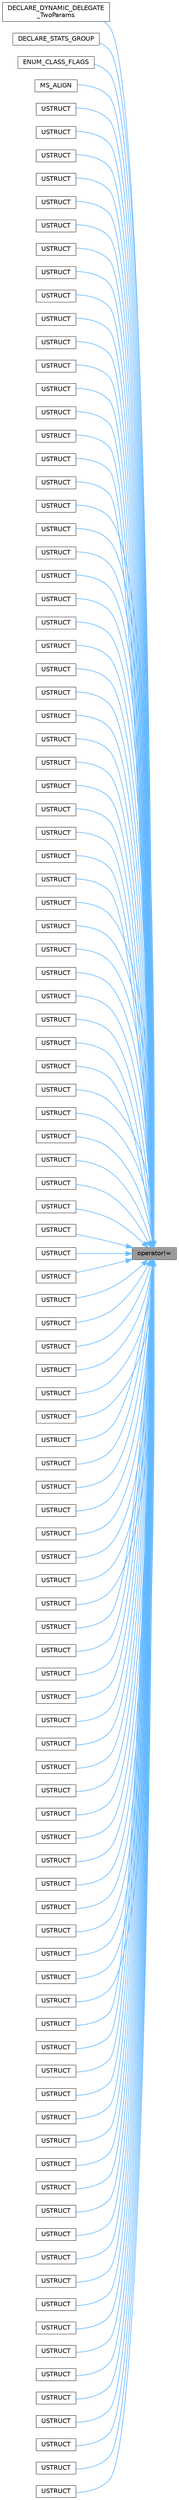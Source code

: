 digraph "operator!="
{
 // INTERACTIVE_SVG=YES
 // LATEX_PDF_SIZE
  bgcolor="transparent";
  edge [fontname=Helvetica,fontsize=10,labelfontname=Helvetica,labelfontsize=10];
  node [fontname=Helvetica,fontsize=10,shape=box,height=0.2,width=0.4];
  rankdir="RL";
  Node1 [id="Node000001",label="operator!=",height=0.2,width=0.4,color="gray40", fillcolor="grey60", style="filled", fontcolor="black",tooltip=" "];
  Node1 -> Node2 [id="edge1_Node000001_Node000002",dir="back",color="steelblue1",style="solid",tooltip=" "];
  Node2 [id="Node000002",label="DECLARE_DYNAMIC_DELEGATE\l_TwoParams",height=0.2,width=0.4,color="grey40", fillcolor="white", style="filled",URL="$d4/d15/GameplayEffect_8h.html#a5849bd5e985529dcca4c3bf04df9f508",tooltip=" "];
  Node1 -> Node3 [id="edge2_Node000001_Node000003",dir="back",color="steelblue1",style="solid",tooltip=" "];
  Node3 [id="Node000003",label="DECLARE_STATS_GROUP",height=0.2,width=0.4,color="grey40", fillcolor="white", style="filled",URL="$da/d32/MovieSceneEntitySystemTypes_8h.html#a5c81dfc18995ea372f027e6c37c9b374",tooltip=" "];
  Node1 -> Node4 [id="edge3_Node000001_Node000004",dir="back",color="steelblue1",style="solid",tooltip=" "];
  Node4 [id="Node000004",label="ENUM_CLASS_FLAGS",height=0.2,width=0.4,color="grey40", fillcolor="white", style="filled",URL="$d1/d22/KeyDrawParams_8h.html#a0ef82c3d82578cab4461b7af9db56122",tooltip="Structure defining how a key should be drawn."];
  Node1 -> Node5 [id="edge4_Node000001_Node000005",dir="back",color="steelblue1",style="solid",tooltip=" "];
  Node5 [id="Node000005",label="MS_ALIGN",height=0.2,width=0.4,color="grey40", fillcolor="white", style="filled",URL="$d4/de7/LockFreeList_8h.html#a2060f12288010a68d176ede69d6d5886",tooltip=" "];
  Node1 -> Node6 [id="edge5_Node000001_Node000006",dir="back",color="steelblue1",style="solid",tooltip=" "];
  Node6 [id="Node000006",label="USTRUCT",height=0.2,width=0.4,color="grey40", fillcolor="white", style="filled",URL="$db/d0a/ActiveGameplayEffectHandle_8h.html#a5ff0b3a939b532d2cb0ce8c3e41ed533",tooltip="This handle is required for things outside of FActiveGameplayEffectsContainer to refer to a specific ..."];
  Node1 -> Node7 [id="edge6_Node000001_Node000007",dir="back",color="steelblue1",style="solid",tooltip=" "];
  Node7 [id="Node000007",label="USTRUCT",height=0.2,width=0.4,color="grey40", fillcolor="white", style="filled",URL="$dc/d9e/WorldPartitionActorContainerID_8h.html#a55b846aa2fa8030d9bb71a16ecbce7a1",tooltip=" "];
  Node1 -> Node8 [id="edge7_Node000001_Node000008",dir="back",color="steelblue1",style="solid",tooltip=" "];
  Node8 [id="Node000008",label="USTRUCT",height=0.2,width=0.4,color="grey40", fillcolor="white", style="filled",URL="$df/d4b/ActorInstanceHandle_8h.html#aa6246881ed835fb78b4d883fd863a3fc",tooltip="Handle to a unique object."];
  Node1 -> Node9 [id="edge8_Node000001_Node000009",dir="back",color="steelblue1",style="solid",tooltip=" "];
  Node9 [id="Node000009",label="USTRUCT",height=0.2,width=0.4,color="grey40", fillcolor="white", style="filled",URL="$d9/d79/Anchors_8h.html#a715dab60b7903ee70fe5bdffec85e9c8",tooltip="Describes how a widget is anchored."];
  Node1 -> Node10 [id="edge9_Node000001_Node000010",dir="back",color="steelblue1",style="solid",tooltip=" "];
  Node10 [id="Node000010",label="USTRUCT",height=0.2,width=0.4,color="grey40", fillcolor="white", style="filled",URL="$d7/d2c/CurveIdentifier_8h.html#acbb925589a231350ea2004d1856d1c88",tooltip="Enum used to determine a component channel of a transform curve."];
  Node1 -> Node11 [id="edge10_Node000001_Node000011",dir="back",color="steelblue1",style="solid",tooltip=" "];
  Node11 [id="Node000011",label="USTRUCT",height=0.2,width=0.4,color="grey40", fillcolor="white", style="filled",URL="$d5/daf/ParamType_8h.html#a4146eb8b3a5110435bb8d0d4abee01b3",tooltip="Representation of a parameter's type."];
  Node1 -> Node12 [id="edge11_Node000001_Node000012",dir="back",color="steelblue1",style="solid",tooltip=" "];
  Node12 [id="Node000012",label="USTRUCT",height=0.2,width=0.4,color="grey40", fillcolor="white", style="filled",URL="$d4/d15/GameplayEffect_8h.html#a568860ba41651bac2974a1d38187f738",tooltip="Struct representing a float whose magnitude is dictated by a backing attribute and a calculation poli..."];
  Node1 -> Node13 [id="edge12_Node000001_Node000013",dir="back",color="steelblue1",style="solid",tooltip=" "];
  Node13 [id="Node000013",label="USTRUCT",height=0.2,width=0.4,color="grey40", fillcolor="white", style="filled",URL="$d2/d75/BoneReference_8h.html#a0f6d4b331d4755f6149a6a545932e56d",tooltip=" "];
  Node1 -> Node14 [id="edge13_Node000001_Node000014",dir="back",color="steelblue1",style="solid",tooltip=" "];
  Node14 [id="Node000014",label="USTRUCT",height=0.2,width=0.4,color="grey40", fillcolor="white", style="filled",URL="$d6/df5/NiagaraDataInterfaceChaosDestruction_8h.html#a88e3953cdfbaf0bff08c2b1ff1a85b94",tooltip=" "];
  Node1 -> Node15 [id="edge14_Node000001_Node000015",dir="back",color="steelblue1",style="solid",tooltip=" "];
  Node15 [id="Node000015",label="USTRUCT",height=0.2,width=0.4,color="grey40", fillcolor="white", style="filled",URL="$d0/d16/ClusterUnionComponent_8h.html#a25ad970a563bc1a9ce96be988769802a",tooltip=" "];
  Node1 -> Node16 [id="edge15_Node000001_Node000016",dir="back",color="steelblue1",style="solid",tooltip=" "];
  Node16 [id="Node000016",label="USTRUCT",height=0.2,width=0.4,color="grey40", fillcolor="white", style="filled",URL="$d3/d42/BodyInstance_8h.html#a0b207dbfcbcfe00155dd667b90756992",tooltip=" "];
  Node1 -> Node17 [id="edge16_Node000001_Node000017",dir="back",color="steelblue1",style="solid",tooltip=" "];
  Node17 [id="Node000017",label="USTRUCT",height=0.2,width=0.4,color="grey40", fillcolor="white", style="filled",URL="$db/d2b/CommonUITypes_8h.html#a33ca5e8043990b30fcd540e140bca700",tooltip=" "];
  Node1 -> Node18 [id="edge17_Node000001_Node000018",dir="back",color="steelblue1",style="solid",tooltip=" "];
  Node18 [id="Node000018",label="USTRUCT",height=0.2,width=0.4,color="grey40", fillcolor="white", style="filled",URL="$db/def/CurveTable_8h.html#a18296535e14db825879b914052caf4eb",tooltip="Whether the curve table contains simple, rich, or no curves."];
  Node1 -> Node19 [id="edge18_Node000001_Node000019",dir="back",color="steelblue1",style="solid",tooltip=" "];
  Node19 [id="Node000019",label="USTRUCT",height=0.2,width=0.4,color="grey40", fillcolor="white", style="filled",URL="$db/d8b/DialogueTypes_8h.html#afbbf2347ee85e2041a23526986b9f90b",tooltip=" "];
  Node1 -> Node20 [id="edge19_Node000001_Node000020",dir="back",color="steelblue1",style="solid",tooltip=" "];
  Node20 [id="Node000020",label="USTRUCT",height=0.2,width=0.4,color="grey40", fillcolor="white", style="filled",URL="$d1/d26/DisplayClusterPositionalParams_8h.html#acade86d7dcf828b0ed49e09964f0f1c6",tooltip="Positional location and rotation parameters for use with nDisplay stage actors."];
  Node1 -> Node21 [id="edge20_Node000001_Node000021",dir="back",color="steelblue1",style="solid",tooltip=" "];
  Node21 [id="Node000021",label="USTRUCT",height=0.2,width=0.4,color="grey40", fillcolor="white", style="filled",URL="$d0/dc0/EdGraphNode_8h.html#ad31ccaf58234734ee79f660f393cd776",tooltip="Struct used to define information for terminal types, e.g."];
  Node1 -> Node22 [id="edge21_Node000001_Node000022",dir="back",color="steelblue1",style="solid",tooltip=" "];
  Node22 [id="Node000022",label="USTRUCT",height=0.2,width=0.4,color="grey40", fillcolor="white", style="filled",URL="$dd/d98/MeshTypes_8h.html#ac34174c361930af14adf112b56e7e2e4",tooltip=" "];
  Node1 -> Node23 [id="edge22_Node000001_Node000023",dir="back",color="steelblue1",style="solid",tooltip=" "];
  Node23 [id="Node000023",label="USTRUCT",height=0.2,width=0.4,color="grey40", fillcolor="white", style="filled",URL="$da/d65/ExternalSpatialAccelerationPayload_8h.html#a6de77a3214ca9f2b06e4043f94237901",tooltip="This is a Chaos spatial acceleration payload that can be used for spatial acceleration structures tha..."];
  Node1 -> Node24 [id="edge23_Node000001_Node000024",dir="back",color="steelblue1",style="solid",tooltip=" "];
  Node24 [id="Node000024",label="USTRUCT",height=0.2,width=0.4,color="grey40", fillcolor="white", style="filled",URL="$df/d09/CompositeFont_8h.html#a2e95fc457193dbc4d01d585901d9a296",tooltip="Payload data describing an individual font in a typeface."];
  Node1 -> Node25 [id="edge24_Node000001_Node000025",dir="back",color="steelblue1",style="solid",tooltip=" "];
  Node25 [id="Node000025",label="USTRUCT",height=0.2,width=0.4,color="grey40", fillcolor="white", style="filled",URL="$dd/daf/GameplayAbilitySpec_8h.html#a5df4dc62533d6df161efaba3fe12d4e7",tooltip="Describes what happens when a GameplayEffect, that is granting an active ability, is removed from its..."];
  Node1 -> Node26 [id="edge25_Node000001_Node000026",dir="back",color="steelblue1",style="solid",tooltip=" "];
  Node26 [id="Node000026",label="USTRUCT",height=0.2,width=0.4,color="grey40", fillcolor="white", style="filled",URL="$dc/d99/GameplayAbilitySpecHandle_8h.html#a037611dcc701e7cb274af57493c7657c",tooltip="This file exists in addition so that GameplayEffect.h can use FGameplayAbilitySpec without having to ..."];
  Node1 -> Node27 [id="edge26_Node000001_Node000027",dir="back",color="steelblue1",style="solid",tooltip=" "];
  Node27 [id="Node000027",label="USTRUCT",height=0.2,width=0.4,color="grey40", fillcolor="white", style="filled",URL="$dd/d62/GameplayEffectAttributeCaptureDefinition_8h.html#a24d8b321e81277843ddabf12d2fec978",tooltip="Enumeration for options of where to capture gameplay attributes from for gameplay effects."];
  Node1 -> Node28 [id="edge27_Node000001_Node000028",dir="back",color="steelblue1",style="solid",tooltip=" "];
  Node28 [id="Node000028",label="USTRUCT",height=0.2,width=0.4,color="grey40", fillcolor="white", style="filled",URL="$d7/d59/GameplayEffectTypes_8h.html#a599a3694b2703844950a7aa71b99198e",tooltip="Valid gameplay modifier evaluation channels; Displayed and renamed via game-specific aliases and opti..."];
  Node1 -> Node29 [id="edge28_Node000001_Node000029",dir="back",color="steelblue1",style="solid",tooltip=" "];
  Node29 [id="Node000029",label="USTRUCT",height=0.2,width=0.4,color="grey40", fillcolor="white", style="filled",URL="$d3/d22/GameplayTask_8h.html#a724e4afc6e53472301e758fa49fe2099",tooltip=" "];
  Node1 -> Node30 [id="edge29_Node000001_Node000030",dir="back",color="steelblue1",style="solid",tooltip=" "];
  Node30 [id="Node000030",label="USTRUCT",height=0.2,width=0.4,color="grey40", fillcolor="white", style="filled",URL="$d5/dd6/AbilitySystemBlueprintLibrary_8h.html#aeadc627e17bc01988a5025fc2262c183",tooltip="Handle to a event wrapper listening for gameplay tag change(s) via one of the BindEventWrapper<to gam..."];
  Node1 -> Node31 [id="edge30_Node000001_Node000031",dir="back",color="steelblue1",style="solid",tooltip=" "];
  Node31 [id="Node000031",label="USTRUCT",height=0.2,width=0.4,color="grey40", fillcolor="white", style="filled",URL="$d3/d8b/Geometry_8h.html#a15119967b9d5f4bef75b49bd3689e2d8",tooltip="Represents the position, size, and absolute position of a Widget in Slate."];
  Node1 -> Node32 [id="edge31_Node000001_Node000032",dir="back",color="steelblue1",style="solid",tooltip=" "];
  Node32 [id="Node000032",label="USTRUCT",height=0.2,width=0.4,color="grey40", fillcolor="white", style="filled",URL="$da/d88/InputSettings_8h.html#ad2efd11102c37a3889066ce3a13168c6",tooltip="What is the primary use of an input device type?"];
  Node1 -> Node33 [id="edge32_Node000001_Node000033",dir="back",color="steelblue1",style="solid",tooltip=" "];
  Node33 [id="Node000033",label="USTRUCT",height=0.2,width=0.4,color="grey40", fillcolor="white", style="filled",URL="$d3/d25/AnimInertializationRequest_8h.html#a5e4767a613707053baafe98f03aafcfc",tooltip=" "];
  Node1 -> Node34 [id="edge33_Node000001_Node000034",dir="back",color="steelblue1",style="solid",tooltip=" "];
  Node34 [id="Node000034",label="USTRUCT",height=0.2,width=0.4,color="grey40", fillcolor="white", style="filled",URL="$da/dfe/InputChord_8h.html#a4492bee21d15f9d6b10360331cf3de33",tooltip="An Input Chord is a key and the modifier keys that are to be held with it."];
  Node1 -> Node35 [id="edge34_Node000001_Node000035",dir="back",color="steelblue1",style="solid",tooltip=" "];
  Node35 [id="Node000035",label="USTRUCT",height=0.2,width=0.4,color="grey40", fillcolor="white", style="filled",URL="$de/d27/InputDevicePropertyHandle_8h.html#a6ee76c7c65326414a1d3ed2eeeaa5d13",tooltip="A handle to an active input device property that is being used by the InputDeviceSubsytem."];
  Node1 -> Node36 [id="edge35_Node000001_Node000036",dir="back",color="steelblue1",style="solid",tooltip=" "];
  Node36 [id="Node000036",label="USTRUCT",height=0.2,width=0.4,color="grey40", fillcolor="white", style="filled",URL="$dc/df3/StructUtils_2InstancedStructContainer_8h.html#a5895ae85da76e661028316b61143d273",tooltip="Array of heterogeneous structs."];
  Node1 -> Node37 [id="edge36_Node000001_Node000037",dir="back",color="steelblue1",style="solid",tooltip=" "];
  Node37 [id="Node000037",label="USTRUCT",height=0.2,width=0.4,color="grey40", fillcolor="white", style="filled",URL="$d1/def/ISMPartitionClient_8h.html#ad70dbaaac83ce7c12fdbc3960c17ba65",tooltip=" "];
  Node1 -> Node38 [id="edge37_Node000001_Node000038",dir="back",color="steelblue1",style="solid",tooltip=" "];
  Node38 [id="Node000038",label="USTRUCT",height=0.2,width=0.4,color="grey40", fillcolor="white", style="filled",URL="$dd/d82/ISMComponentDescriptor_8h.html#a112553c31689709297750cc546cb6f1b",tooltip="Struct that holds the relevant properties that can help decide if instances of different StaticMeshCo..."];
  Node1 -> Node39 [id="edge38_Node000001_Node000039",dir="back",color="steelblue1",style="solid",tooltip=" "];
  Node39 [id="Node000039",label="USTRUCT",height=0.2,width=0.4,color="grey40", fillcolor="white", style="filled",URL="$de/d34/InputCoreTypes_8h.html#aa62ae86909b077fa92c31e5cf5d0b691",tooltip=" "];
  Node1 -> Node40 [id="edge39_Node000001_Node000040",dir="back",color="steelblue1",style="solid",tooltip=" "];
  Node40 [id="Node000040",label="USTRUCT",height=0.2,width=0.4,color="grey40", fillcolor="white", style="filled",URL="$da/d21/KeyHandle_8h.html#aa1797e4af9415aba1f33568baff9b499",tooltip="Represents a mapping of key handles to key index that may be serialized."];
  Node1 -> Node41 [id="edge40_Node000001_Node000041",dir="back",color="steelblue1",style="solid",tooltip=" "];
  Node41 [id="Node000041",label="USTRUCT",height=0.2,width=0.4,color="grey40", fillcolor="white", style="filled",URL="$d6/def/Margin_8h.html#a72f6cd04a90b946fdbe43f22bec26513",tooltip="Describes the space around a Widget."];
  Node1 -> Node42 [id="edge41_Node000001_Node000042",dir="back",color="steelblue1",style="solid",tooltip=" "];
  Node42 [id="Node000042",label="USTRUCT",height=0.2,width=0.4,color="grey40", fillcolor="white", style="filled",URL="$d8/dfa/MaterialInstanceBasePropertyOverrides_8h.html#a5661bab28cbe85e0ac839f23c3d151b4",tooltip="Properties from the base material that can be overridden in material instances."];
  Node1 -> Node43 [id="edge42_Node000001_Node000043",dir="back",color="steelblue1",style="solid",tooltip=" "];
  Node43 [id="Node000043",label="USTRUCT",height=0.2,width=0.4,color="grey40", fillcolor="white", style="filled",URL="$df/d12/MaterialLayersFunctions_8h.html#ab9758862390b3cc3bb5141640ae820a5",tooltip=" "];
  Node1 -> Node44 [id="edge43_Node000001_Node000044",dir="back",color="steelblue1",style="solid",tooltip=" "];
  Node44 [id="Node000044",label="USTRUCT",height=0.2,width=0.4,color="grey40", fillcolor="white", style="filled",URL="$dc/d31/MaterialTypes_8h.html#ac3bc8b440ba08552e54b7e784c0a607a",tooltip=" "];
  Node1 -> Node45 [id="edge44_Node000001_Node000045",dir="back",color="steelblue1",style="solid",tooltip=" "];
  Node45 [id="Node000045",label="USTRUCT",height=0.2,width=0.4,color="grey40", fillcolor="white", style="filled",URL="$d9/d6c/MaterialMerging_8h.html#a0ba337b222b12524042e207d10b6f3a6",tooltip=" "];
  Node1 -> Node46 [id="edge45_Node000001_Node000046",dir="back",color="steelblue1",style="solid",tooltip=" "];
  Node46 [id="Node000046",label="USTRUCT",height=0.2,width=0.4,color="grey40", fillcolor="white", style="filled",URL="$d8/de9/MeshApproximationSettings_8h.html#a1329e576ed519d68ea19e027e9c1067c",tooltip=" "];
  Node1 -> Node47 [id="edge46_Node000001_Node000047",dir="back",color="steelblue1",style="solid",tooltip=" "];
  Node47 [id="Node000047",label="USTRUCT",height=0.2,width=0.4,color="grey40", fillcolor="white", style="filled",URL="$d6/d5d/MeshProxySettings_8h.html#a2a87ba2bc9a449c310a622bda90031b1",tooltip=" "];
  Node1 -> Node48 [id="edge47_Node000001_Node000048",dir="back",color="steelblue1",style="solid",tooltip=" "];
  Node48 [id="Node000048",label="USTRUCT",height=0.2,width=0.4,color="grey40", fillcolor="white", style="filled",URL="$d6/da8/MeshReductionSettings_8h.html#a6ed8d4d7342773c80087ed122054bdb3",tooltip="Enum specifying the reduction type to use when simplifying static meshes with the engines internal to..."];
  Node1 -> Node49 [id="edge48_Node000001_Node000049",dir="back",color="steelblue1",style="solid",tooltip=" "];
  Node49 [id="Node000049",label="USTRUCT",height=0.2,width=0.4,color="grey40", fillcolor="white", style="filled",URL="$d6/d11/ColorChannelFilterPropertyType_8h.html#a642c0cfeb0e5be53d7f12fee8fca04cf",tooltip=" "];
  Node1 -> Node50 [id="edge49_Node000001_Node000050",dir="back",color="steelblue1",style="solid",tooltip=" "];
  Node50 [id="Node000050",label="USTRUCT",height=0.2,width=0.4,color="grey40", fillcolor="white", style="filled",URL="$d0/dc9/MovementModifier_8h.html#ab237ac7ae80520d734816ba544a2e47b",tooltip="Handle to identify movement modifiers."];
  Node1 -> Node51 [id="edge50_Node000001_Node000051",dir="back",color="steelblue1",style="solid",tooltip=" "];
  Node51 [id="Node000051",label="USTRUCT",height=0.2,width=0.4,color="grey40", fillcolor="white", style="filled",URL="$de/d12/MovieSceneActorReferenceSection_8h.html#afcaf40ea5f003ff46b6245936e185379",tooltip=" "];
  Node1 -> Node52 [id="edge51_Node000001_Node000052",dir="back",color="steelblue1",style="solid",tooltip=" "];
  Node52 [id="Node000052",label="USTRUCT",height=0.2,width=0.4,color="grey40", fillcolor="white", style="filled",URL="$d3/d80/MovieSceneBindingProxy_8h.html#a66b40f751c7c73b5d1e1287e956b9fa6",tooltip=" "];
  Node1 -> Node53 [id="edge52_Node000001_Node000053",dir="back",color="steelblue1",style="solid",tooltip=" "];
  Node53 [id="Node000053",label="USTRUCT",height=0.2,width=0.4,color="grey40", fillcolor="white", style="filled",URL="$d3/d7d/MovieSceneDoubleChannel_8h.html#a3efbf1556f8e81643abb63e32da0d003",tooltip=" "];
  Node1 -> Node54 [id="edge53_Node000001_Node000054",dir="back",color="steelblue1",style="solid",tooltip=" "];
  Node54 [id="Node000054",label="USTRUCT",height=0.2,width=0.4,color="grey40", fillcolor="white", style="filled",URL="$d6/d5d/MovieSceneEvaluationField_8h.html#aae1cc032ef23b2597de878fcec682b64",tooltip="A key that uniquely identifies an entity by its owner and ID."];
  Node1 -> Node55 [id="edge54_Node000001_Node000055",dir="back",color="steelblue1",style="solid",tooltip=" "];
  Node55 [id="Node000055",label="USTRUCT",height=0.2,width=0.4,color="grey40", fillcolor="white", style="filled",URL="$d6/dc4/MovieSceneEventSection_8h.html#ab2849abd9d1a276dd1fd32fcb2177aad",tooltip=" "];
  Node1 -> Node56 [id="edge55_Node000001_Node000056",dir="back",color="steelblue1",style="solid",tooltip=" "];
  Node56 [id="Node000056",label="USTRUCT",height=0.2,width=0.4,color="grey40", fillcolor="white", style="filled",URL="$d9/d9e/MovieSceneFloatChannel_8h.html#a63218da1b5c6b65abd8c1000edb6c16e",tooltip=" "];
  Node1 -> Node57 [id="edge56_Node000001_Node000057",dir="back",color="steelblue1",style="solid",tooltip=" "];
  Node57 [id="Node000057",label="USTRUCT",height=0.2,width=0.4,color="grey40", fillcolor="white", style="filled",URL="$dd/d8e/MovieSceneNumericVariant_8h.html#a9be0a9bb8bf5fafa2bf7576820b9644e",tooltip="A variant type that masquerades as a numeric (double) value."];
  Node1 -> Node58 [id="edge57_Node000001_Node000058",dir="back",color="steelblue1",style="solid",tooltip=" "];
  Node58 [id="Node000058",label="USTRUCT",height=0.2,width=0.4,color="grey40", fillcolor="white", style="filled",URL="$dd/d34/MovieSceneSegment_8h.html#a59d9cac10b908fdcb0ba0fbbbbb7f133",tooltip="A unique identifier for a segment within a FMovieSceneEvaluationTrackSegments container."];
  Node1 -> Node59 [id="edge58_Node000001_Node000059",dir="back",color="steelblue1",style="solid",tooltip=" "];
  Node59 [id="Node000059",label="USTRUCT",height=0.2,width=0.4,color="grey40", fillcolor="white", style="filled",URL="$de/d78/MovieSceneSequenceID_8h.html#ac5e93702a8e0988c9c07f73676feb81a",tooltip=" "];
  Node1 -> Node60 [id="edge59_Node000001_Node000060",dir="back",color="steelblue1",style="solid",tooltip=" "];
  Node60 [id="Node000060",label="USTRUCT",height=0.2,width=0.4,color="grey40", fillcolor="white", style="filled",URL="$d0/dbf/MovieSceneSequenceTickInterval_8h.html#ad0ac07ef7648137214d5e0810af1fb6f",tooltip="Structure defining a concrete tick interval for a Sequencer based evaluation."];
  Node1 -> Node61 [id="edge60_Node000001_Node000061",dir="back",color="steelblue1",style="solid",tooltip=" "];
  Node61 [id="Node000061",label="USTRUCT",height=0.2,width=0.4,color="grey40", fillcolor="white", style="filled",URL="$d2/db2/MovieSceneCurveChannelCommon_8h.html#a3f306ae0c6149c9416ed58455d5e148c",tooltip="Tangents for curve channel control points."];
  Node1 -> Node62 [id="edge61_Node000001_Node000062",dir="back",color="steelblue1",style="solid",tooltip=" "];
  Node62 [id="Node000062",label="USTRUCT",height=0.2,width=0.4,color="grey40", fillcolor="white", style="filled",URL="$dc/dc4/MovieSceneTimeTransform_8h.html#a77a83e26832f43d482a1dedb74bebbe4",tooltip="Movie scene sequence transform class that transforms from one time-space to another."];
  Node1 -> Node63 [id="edge62_Node000001_Node000063",dir="back",color="steelblue1",style="solid",tooltip=" "];
  Node63 [id="Node000063",label="USTRUCT",height=0.2,width=0.4,color="grey40", fillcolor="white", style="filled",URL="$d1/dcf/MovieSceneTimeWarping_8h.html#ae50665c20bf0b56d1cf4cc858fd77ffe",tooltip="Transform time by warping it around from end to start."];
  Node1 -> Node64 [id="edge63_Node000001_Node000064",dir="back",color="steelblue1",style="solid",tooltip=" "];
  Node64 [id="Node000064",label="USTRUCT",height=0.2,width=0.4,color="grey40", fillcolor="white", style="filled",URL="$dd/db8/MovieSceneTrackIdentifier_8h.html#a85b0e68e26216c99cba7f75777cf53b5",tooltip=" "];
  Node1 -> Node65 [id="edge64_Node000001_Node000065",dir="back",color="steelblue1",style="solid",tooltip=" "];
  Node65 [id="Node000065",label="USTRUCT",height=0.2,width=0.4,color="grey40", fillcolor="white", style="filled",URL="$d3/d13/MusicTempometerUtilities_8h.html#a087214d9e7498495a10eb9511f434afe",tooltip="Parameters used when creating/updating the corresponding Material Parameter Collection."];
  Node1 -> Node66 [id="edge65_Node000001_Node000066",dir="back",color="steelblue1",style="solid",tooltip=" "];
  Node66 [id="Node000066",label="USTRUCT",height=0.2,width=0.4,color="grey40", fillcolor="white", style="filled",URL="$d2/d5f/PathedMovementTypes_8h.html#a4a261ddaff35f1acef8efd20c460a60b",tooltip="Properties that can change during game-time and affect path movement calculations."];
  Node1 -> Node67 [id="edge66_Node000001_Node000067",dir="back",color="steelblue1",style="solid",tooltip=" "];
  Node67 [id="Node000067",label="USTRUCT",height=0.2,width=0.4,color="grey40", fillcolor="white", style="filled",URL="$db/d1e/NameCurve_8h.html#aeb4422089f7be2c4903a0f46733aceb5",tooltip="One key in a curve of FNames."];
  Node1 -> Node68 [id="edge67_Node000001_Node000068",dir="back",color="steelblue1",style="solid",tooltip=" "];
  Node68 [id="Node000068",label="USTRUCT",height=0.2,width=0.4,color="grey40", fillcolor="white", style="filled",URL="$d3/d5f/NaniteAssemblyData_8h.html#a10708dd216f6d1aa459b5cbca2349f43",tooltip="A single instance of a given mesh in a Nanite Assembly."];
  Node1 -> Node69 [id="edge68_Node000001_Node000069",dir="back",color="steelblue1",style="solid",tooltip=" "];
  Node69 [id="Node000069",label="USTRUCT",height=0.2,width=0.4,color="grey40", fillcolor="white", style="filled",URL="$de/d69/NavigationTypes_8h.html#abcbf5e00de69bcc25f04fb4513714dbb",tooltip="NavLink Id type."];
  Node1 -> Node70 [id="edge69_Node000001_Node000070",dir="back",color="steelblue1",style="solid",tooltip=" "];
  Node70 [id="Node000070",label="USTRUCT",height=0.2,width=0.4,color="grey40", fillcolor="white", style="filled",URL="$d3/d26/PannerDetails_8h.html#a9a17cb3d4d12b36ab8adeaa9bc4c0d0f",tooltip=" "];
  Node1 -> Node71 [id="edge70_Node000001_Node000071",dir="back",color="steelblue1",style="solid",tooltip=" "];
  Node71 [id="Node000071",label="USTRUCT",height=0.2,width=0.4,color="grey40", fillcolor="white", style="filled",URL="$dc/d99/PitchShifterName_8h.html#aff022cdb19207c10d73245d5e1b0b910",tooltip=" "];
  Node1 -> Node72 [id="edge71_Node000001_Node000072",dir="back",color="steelblue1",style="solid",tooltip=" "];
  Node72 [id="Node000072",label="USTRUCT",height=0.2,width=0.4,color="grey40", fillcolor="white", style="filled",URL="$d1/d2f/GameplayPrediction_8h.html#a8a33c5a50d5cd300ef6d7e3588e19ac0",tooltip="Overview of Gameplay Ability Prediction."];
  Node1 -> Node73 [id="edge72_Node000001_Node000073",dir="back",color="steelblue1",style="solid",tooltip=" "];
  Node73 [id="Node000073",label="USTRUCT",height=0.2,width=0.4,color="grey40", fillcolor="white", style="filled",URL="$de/d60/StructUtils_2PropertyBag_8h.html#a9aac7e39ee773e427b868b987e9dc381",tooltip="Helper to manage container types, with nested container support."];
  Node1 -> Node74 [id="edge73_Node000001_Node000074",dir="back",color="steelblue1",style="solid",tooltip=" "];
  Node74 [id="Node000074",label="USTRUCT",height=0.2,width=0.4,color="grey40", fillcolor="white", style="filled",URL="$d7/dd6/RemoteControlTrackerProperty_8h.html#a3bda7e66a71d09f0c9543d3461d3e75b",tooltip="Represents an exposed Remote Control Property tracked by a Remote Control Tracker Component Its Field..."];
  Node1 -> Node75 [id="edge74_Node000001_Node000075",dir="back",color="steelblue1",style="solid",tooltip=" "];
  Node75 [id="Node000075",label="USTRUCT",height=0.2,width=0.4,color="grey40", fillcolor="white", style="filled",URL="$d0/d8d/ReverbSettings_8h.html#a49a4f5a773a49e108c01ed98442a9927",tooltip="DEPRECATED: Exists for backwards compatibility Indicates a reverb preset to use."];
  Node1 -> Node76 [id="edge75_Node000001_Node000076",dir="back",color="steelblue1",style="solid",tooltip=" "];
  Node76 [id="Node000076",label="USTRUCT",height=0.2,width=0.4,color="grey40", fillcolor="white", style="filled",URL="$d2/d61/RichCurve_8h.html#a69d9ac8d0e5d596fbdf68c9e83e04638",tooltip="If using RCIM_Cubic, this enum describes how the tangents should be controlled in editor."];
  Node1 -> Node77 [id="edge76_Node000001_Node000077",dir="back",color="steelblue1",style="solid",tooltip=" "];
  Node77 [id="Node000077",label="USTRUCT",height=0.2,width=0.4,color="grey40", fillcolor="white", style="filled",URL="$d2/d1d/RigVMDebugInfo_8h.html#af6a3752d243e7b5cbc2c26349d821a3c",tooltip=" "];
  Node1 -> Node78 [id="edge77_Node000001_Node000078",dir="back",color="steelblue1",style="solid",tooltip=" "];
  Node78 [id="Node000078",label="USTRUCT",height=0.2,width=0.4,color="grey40", fillcolor="white", style="filled",URL="$d8/dbc/RigVMTemplate_8h.html#acfaaccb4d3066b107ad1252d753765a2",tooltip=" "];
  Node1 -> Node79 [id="edge78_Node000001_Node000079",dir="back",color="steelblue1",style="solid",tooltip=" "];
  Node79 [id="Node000079",label="USTRUCT",height=0.2,width=0.4,color="grey40", fillcolor="white", style="filled",URL="$df/df3/ScalableFloat_8h.html#a51665f18fa600b8798828b059f67b8d5",tooltip="Generic numerical value in the form Value * Curve[Level]."];
  Node1 -> Node80 [id="edge79_Node000001_Node000080",dir="back",color="steelblue1",style="solid",tooltip=" "];
  Node80 [id="Node000080",label="USTRUCT",height=0.2,width=0.4,color="grey40", fillcolor="white", style="filled",URL="$d7/d9c/MaterialInstance_8h.html#ab40d16fa5e679667bd594bedccca156b",tooltip="Editable scalar parameter."];
  Node1 -> Node81 [id="edge80_Node000001_Node000081",dir="back",color="steelblue1",style="solid",tooltip=" "];
  Node81 [id="Node000081",label="USTRUCT",height=0.2,width=0.4,color="grey40", fillcolor="white", style="filled",URL="$d5/dbc/DeviceProfileMatching_8h.html#ad8dea63ebd7144f335374f1b807041c5",tooltip=" "];
  Node1 -> Node82 [id="edge81_Node000001_Node000082",dir="back",color="steelblue1",style="solid",tooltip=" "];
  Node82 [id="Node000082",label="USTRUCT",height=0.2,width=0.4,color="grey40", fillcolor="white", style="filled",URL="$df/dd9/SequentialID_8h.html#a2606ee02325e217c23da3de946be4d5a",tooltip=" "];
  Node1 -> Node83 [id="edge82_Node000001_Node000083",dir="back",color="steelblue1",style="solid",tooltip=" "];
  Node83 [id="Node000083",label="USTRUCT",height=0.2,width=0.4,color="grey40", fillcolor="white", style="filled",URL="$d6/da1/StructUtils_2SharedStruct_8h.html#a630f4154ed37d37254fe38d6da615fb1",tooltip="FSharedStruct works similarly as a TSharedPtr<FInstancedStruct> but avoids the double pointer indirec..."];
  Node1 -> Node84 [id="edge83_Node000001_Node000084",dir="back",color="steelblue1",style="solid",tooltip=" "];
  Node84 [id="Node000084",label="USTRUCT",height=0.2,width=0.4,color="grey40", fillcolor="white", style="filled",URL="$da/deb/SimpleCurve_8h.html#a2e88187b37f0afdd82d13e3ff3bb7fa7",tooltip="One key in a rich, editable float curve."];
  Node1 -> Node85 [id="edge84_Node000001_Node000085",dir="back",color="steelblue1",style="solid",tooltip=" "];
  Node85 [id="Node000085",label="USTRUCT",height=0.2,width=0.4,color="grey40", fillcolor="white", style="filled",URL="$d6/d15/IndexedHandle_8h.html#a06af7af5293f0d4044b75ca4ad40a255",tooltip="Index based handle that doesn't use a serial number."];
  Node1 -> Node86 [id="edge85_Node000001_Node000086",dir="back",color="steelblue1",style="solid",tooltip=" "];
  Node86 [id="Node000086",label="USTRUCT",height=0.2,width=0.4,color="grey40", fillcolor="white", style="filled",URL="$d1/dc5/SlateColor_8h.html#a8eee5aa74dda1870e90152353cc35acb",tooltip="A Slate color can be a directly specified value, or the color can be pulled from a WidgetStyle."];
  Node1 -> Node87 [id="edge86_Node000001_Node000087",dir="back",color="steelblue1",style="solid",tooltip=" "];
  Node87 [id="Node000087",label="USTRUCT",height=0.2,width=0.4,color="grey40", fillcolor="white", style="filled",URL="$d7/d64/SmartObjectRuntime_8h.html#a3754f58cfcef67a801e5a1acec760c64",tooltip="Enumeration to represent the runtime state of a slot."];
  Node1 -> Node88 [id="edge87_Node000001_Node000088",dir="back",color="steelblue1",style="solid",tooltip=" "];
  Node88 [id="Node000088",label="USTRUCT",height=0.2,width=0.4,color="grey40", fillcolor="white", style="filled",URL="$dc/def/SmartObjectDefinitionReference_8h.html#a4d45ad71571f63ecd1cb198d4773da1f",tooltip="Struct to hold reference to a SmartObjectDefinition asset along with values to parameterized it."];
  Node1 -> Node89 [id="edge88_Node000001_Node000089",dir="back",color="steelblue1",style="solid",tooltip=" "];
  Node89 [id="Node000089",label="USTRUCT",height=0.2,width=0.4,color="grey40", fillcolor="white", style="filled",URL="$dd/d17/SmartObjectSubsystem_8h.html#aeeb9c2c9df271cc01d25f38a47c0c14b",tooltip="Defines method for selecting slot entry from multiple candidates."];
  Node1 -> Node90 [id="edge89_Node000001_Node000090",dir="back",color="steelblue1",style="solid",tooltip=" "];
  Node90 [id="Node000090",label="USTRUCT",height=0.2,width=0.4,color="grey40", fillcolor="white", style="filled",URL="$d4/d09/SmartObjectTypes_8h.html#ac3a397083e8c634769de1c4228b3d62c",tooltip="Indicates how Tags from slots and parent object are combined to be evaluated by a TagQuery from a fin..."];
  Node1 -> Node91 [id="edge90_Node000001_Node000091",dir="back",color="steelblue1",style="solid",tooltip=" "];
  Node91 [id="Node000091",label="USTRUCT",height=0.2,width=0.4,color="grey40", fillcolor="white", style="filled",URL="$da/dbe/WorldPartitionRuntimeSpatialHash_8h.html#a5838e2ded7328493288ace0ae1bb6e56",tooltip="Represents a PIE/Game streaming grid level."];
  Node1 -> Node92 [id="edge91_Node000001_Node000092",dir="back",color="steelblue1",style="solid",tooltip=" "];
  Node92 [id="Node000092",label="USTRUCT",height=0.2,width=0.4,color="grey40", fillcolor="white", style="filled",URL="$dc/d67/Spline_8h.html#acf62bb4cb0f573496c73130979a1ed08",tooltip="A general purpose, reflected spline."];
  Node1 -> Node93 [id="edge92_Node000001_Node000093",dir="back",color="steelblue1",style="solid",tooltip=" "];
  Node93 [id="Node000093",label="USTRUCT",height=0.2,width=0.4,color="grey40", fillcolor="white", style="filled",URL="$d3/d00/SplineComponent_8h.html#a9e8d4ca6d4f92a85b28c49acb1addf2a",tooltip=" "];
  Node1 -> Node94 [id="edge93_Node000001_Node000094",dir="back",color="steelblue1",style="solid",tooltip=" "];
  Node94 [id="Node000094",label="USTRUCT",height=0.2,width=0.4,color="grey40", fillcolor="white", style="filled",URL="$d1/d6f/SplineMeshComponentDescriptor_8h.html#a31a6c6381247417253c712946e2229e3",tooltip=" "];
  Node1 -> Node95 [id="edge94_Node000001_Node000095",dir="back",color="steelblue1",style="solid",tooltip=" "];
  Node95 [id="Node000095",label="USTRUCT",height=0.2,width=0.4,color="grey40", fillcolor="white", style="filled",URL="$d3/d4d/StateTreeAnyEnum_8h.html#a1736a6bbde656edf3ca9d0d9f0b02138",tooltip="Enum that can be any type in the UI."];
  Node1 -> Node96 [id="edge95_Node000001_Node000096",dir="back",color="steelblue1",style="solid",tooltip=" "];
  Node96 [id="Node000096",label="USTRUCT",height=0.2,width=0.4,color="grey40", fillcolor="white", style="filled",URL="$d2/d29/StateTreeIndexTypes_8h.html#a6192c36d1a85c42dcd809e6e804f70ac",tooltip="uint16 index that can be invalid."];
  Node1 -> Node97 [id="edge96_Node000001_Node000097",dir="back",color="steelblue1",style="solid",tooltip=" "];
  Node97 [id="Node000097",label="USTRUCT",height=0.2,width=0.4,color="grey40", fillcolor="white", style="filled",URL="$d0/d54/StateTreeTypes_8h.html#aba818bc11fbd8c977ed4e5e7eec54a86",tooltip="Handle to a StateTree state."];
  Node1 -> Node98 [id="edge97_Node000001_Node000098",dir="back",color="steelblue1",style="solid",tooltip=" "];
  Node98 [id="Node000098",label="USTRUCT",height=0.2,width=0.4,color="grey40", fillcolor="white", style="filled",URL="$db/d1b/StringCurve_8h.html#a1585326ea651b26c6d184a48a1ce1d37",tooltip="One key in a curve of FStrings."];
  Node1 -> Node99 [id="edge98_Node000001_Node000099",dir="back",color="steelblue1",style="solid",tooltip=" "];
  Node99 [id="Node000099",label="USTRUCT",height=0.2,width=0.4,color="grey40", fillcolor="white", style="filled",URL="$d2/dfe/Text3DTypes_8h.html#a4c306c032fa6be8d489bd027524b6e13",tooltip="Used to identify a specific material type."];
  Node1 -> Node100 [id="edge99_Node000001_Node000100",dir="back",color="steelblue1",style="solid",tooltip=" "];
  Node100 [id="Node000100",label="USTRUCT",height=0.2,width=0.4,color="grey40", fillcolor="white", style="filled",URL="$d3/df1/TimerHandle_8h.html#abc9f281e29aab51b3ba51220414040fd",tooltip="Unique handle that can be used to distinguish timers that have identical delegates."];
  Node1 -> Node101 [id="edge100_Node000001_Node000101",dir="back",color="steelblue1",style="solid",tooltip=" "];
  Node101 [id="Node000101",label="USTRUCT",height=0.2,width=0.4,color="grey40", fillcolor="white", style="filled",URL="$db/d66/UIActionBindingHandle_8h.html#abe6ca2a72b0c925a5b094ccbdb27c05f",tooltip="Input Config that can be applied on widget activation."];
  Node1 -> Node102 [id="edge101_Node000001_Node000102",dir="back",color="steelblue1",style="solid",tooltip=" "];
  Node102 [id="Node000102",label="USTRUCT",height=0.2,width=0.4,color="grey40", fillcolor="white", style="filled",URL="$dd/dcf/WorldPartitionActorFilter_8h.html#a812b53d57a09c263ac5afb116b2ed64e",tooltip=" "];
  Node1 -> Node103 [id="edge102_Node000001_Node000103",dir="back",color="steelblue1",style="solid",tooltip=" "];
  Node103 [id="Node000103",label="USTRUCT",height=0.2,width=0.4,color="grey40", fillcolor="white", style="filled",URL="$d1/d5c/GameplayTagContainer_8h.html#ae55e4392e5a906b708243ac127354deb",tooltip="A single gameplay tag, which represents a hierarchical name of the form x.y that is registered in the..."];
  Node1 -> Node104 [id="edge103_Node000001_Node000104",dir="back",color="steelblue1",style="solid",tooltip=" "];
  Node104 [id="Node000104",label="USTRUCT",height=0.2,width=0.4,color="grey40", fillcolor="white", style="filled",URL="$d7/db3/GeometryScriptSelectionTypes_8h.html#a09668590a777b0bb6a66657d04bbcab4",tooltip="Type of Combine operation to use when combining multiple FGeometryScriptMeshSelection."];
  Node1 -> Node105 [id="edge104_Node000001_Node000105",dir="back",color="steelblue1",style="solid",tooltip=" "];
  Node105 [id="Node000105",label="USTRUCT",height=0.2,width=0.4,color="grey40", fillcolor="white", style="filled",URL="$d6/dc6/StructUtils_2InstancedStruct_8h.html#adcb2836d5087af74eeea9038a8366299",tooltip="FInstancedStruct works similarly as instanced UObject* property but is USTRUCTs."];
  Node1 -> Node106 [id="edge105_Node000001_Node000106",dir="back",color="steelblue1",style="solid",tooltip=" "];
  Node106 [id="Node000106",label="USTRUCT",height=0.2,width=0.4,color="grey40", fillcolor="white", style="filled",URL="$db/d1f/MovieSceneObjectBindingID_8h.html#a47b3d3ca612c24df54fa59a4a2039e87",tooltip="Enumeration specifying how a movie scene object binding ID relates to the sequence."];
  Node1 -> Node107 [id="edge106_Node000001_Node000107",dir="back",color="steelblue1",style="solid",tooltip=" "];
  Node107 [id="Node000107",label="USTRUCT",height=0.2,width=0.4,color="grey40", fillcolor="white", style="filled",URL="$d7/d3f/MovieSceneTimeWarpVariant_8h.html#aff66bd77bd757deabdc2b093df3bde84",tooltip="Enumeration defining the type stored within an FMovieSceneTimeWarpVariant."];
  Node1 -> Node108 [id="edge107_Node000001_Node000108",dir="back",color="steelblue1",style="solid",tooltip=" "];
  Node108 [id="Node000108",label="USTRUCT",height=0.2,width=0.4,color="grey40", fillcolor="white", style="filled",URL="$d5/dd9/StateTreeDelegate_8h.html#adc4ae6d407d99974f84201ed1dc7d300",tooltip="StateTree's delegates are used to send events through the state's hierarchy."];
}
